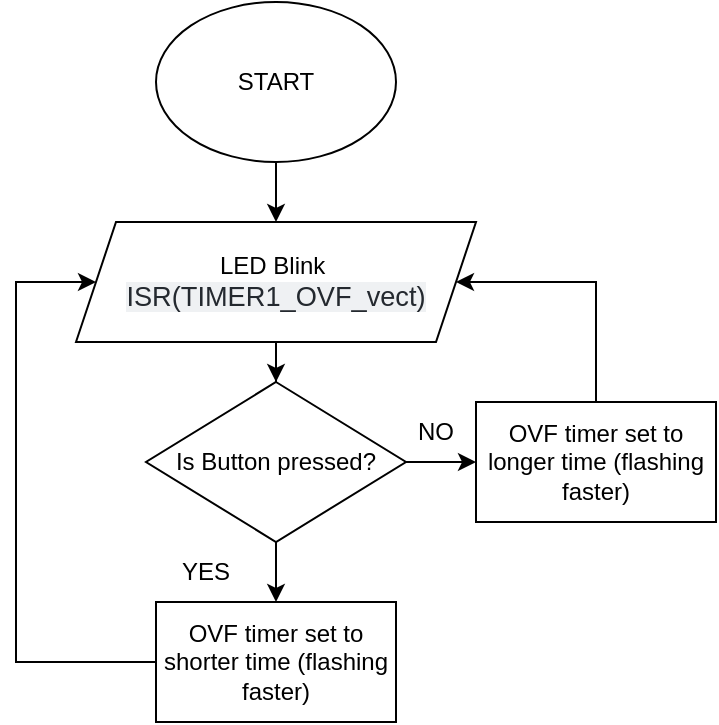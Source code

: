 <mxfile version="15.5.4" type="device"><diagram id="QPwl1NszpWlIUPliSSs7" name="Page-1"><mxGraphModel dx="1038" dy="547" grid="1" gridSize="10" guides="1" tooltips="1" connect="1" arrows="1" fold="1" page="1" pageScale="1" pageWidth="1169" pageHeight="1654" math="0" shadow="0"><root><mxCell id="0"/><mxCell id="1" parent="0"/><mxCell id="UUrzr9rNAa5RONWTtmcL-16" style="edgeStyle=orthogonalEdgeStyle;rounded=0;orthogonalLoop=1;jettySize=auto;html=1;entryX=0.5;entryY=0;entryDx=0;entryDy=0;" edge="1" parent="1" source="UUrzr9rNAa5RONWTtmcL-1" target="UUrzr9rNAa5RONWTtmcL-2"><mxGeometry relative="1" as="geometry"/></mxCell><mxCell id="UUrzr9rNAa5RONWTtmcL-1" value="START" style="ellipse;whiteSpace=wrap;html=1;" vertex="1" parent="1"><mxGeometry x="420" y="40" width="120" height="80" as="geometry"/></mxCell><mxCell id="UUrzr9rNAa5RONWTtmcL-15" style="edgeStyle=orthogonalEdgeStyle;rounded=0;orthogonalLoop=1;jettySize=auto;html=1;entryX=0.5;entryY=0;entryDx=0;entryDy=0;" edge="1" parent="1" source="UUrzr9rNAa5RONWTtmcL-2" target="UUrzr9rNAa5RONWTtmcL-3"><mxGeometry relative="1" as="geometry"/></mxCell><mxCell id="UUrzr9rNAa5RONWTtmcL-2" value="LED Blink&amp;nbsp;&lt;br&gt;&lt;span style=&quot;color: rgb(36 , 41 , 47) ; font-family: , , &amp;#34;sf mono&amp;#34; , &amp;#34;menlo&amp;#34; , &amp;#34;consolas&amp;#34; , &amp;#34;liberation mono&amp;#34; , monospace ; font-size: 13.6px ; text-align: left ; background-color: rgba(175 , 184 , 193 , 0.2)&quot;&gt;ISR(TIMER1_OVF_vect)&lt;/span&gt;" style="shape=parallelogram;perimeter=parallelogramPerimeter;whiteSpace=wrap;html=1;fixedSize=1;" vertex="1" parent="1"><mxGeometry x="380" y="150" width="200" height="60" as="geometry"/></mxCell><mxCell id="UUrzr9rNAa5RONWTtmcL-8" value="" style="edgeStyle=orthogonalEdgeStyle;rounded=0;orthogonalLoop=1;jettySize=auto;html=1;" edge="1" parent="1" source="UUrzr9rNAa5RONWTtmcL-3" target="UUrzr9rNAa5RONWTtmcL-6"><mxGeometry relative="1" as="geometry"/></mxCell><mxCell id="UUrzr9rNAa5RONWTtmcL-9" value="" style="edgeStyle=orthogonalEdgeStyle;rounded=0;orthogonalLoop=1;jettySize=auto;html=1;" edge="1" parent="1" source="UUrzr9rNAa5RONWTtmcL-3" target="UUrzr9rNAa5RONWTtmcL-5"><mxGeometry relative="1" as="geometry"/></mxCell><mxCell id="UUrzr9rNAa5RONWTtmcL-3" value="Is Button pressed?" style="rhombus;whiteSpace=wrap;html=1;" vertex="1" parent="1"><mxGeometry x="415" y="230" width="130" height="80" as="geometry"/></mxCell><mxCell id="UUrzr9rNAa5RONWTtmcL-11" style="edgeStyle=orthogonalEdgeStyle;rounded=0;orthogonalLoop=1;jettySize=auto;html=1;entryX=1;entryY=0.5;entryDx=0;entryDy=0;" edge="1" parent="1" source="UUrzr9rNAa5RONWTtmcL-5" target="UUrzr9rNAa5RONWTtmcL-2"><mxGeometry relative="1" as="geometry"><mxPoint x="590" y="170" as="targetPoint"/><Array as="points"><mxPoint x="640" y="180"/></Array></mxGeometry></mxCell><mxCell id="UUrzr9rNAa5RONWTtmcL-5" value="&lt;span&gt;OVF timer set to longer time (flashing faster)&lt;/span&gt;" style="rounded=0;whiteSpace=wrap;html=1;" vertex="1" parent="1"><mxGeometry x="580" y="240" width="120" height="60" as="geometry"/></mxCell><mxCell id="UUrzr9rNAa5RONWTtmcL-10" style="edgeStyle=orthogonalEdgeStyle;rounded=0;orthogonalLoop=1;jettySize=auto;html=1;" edge="1" parent="1" source="UUrzr9rNAa5RONWTtmcL-6" target="UUrzr9rNAa5RONWTtmcL-2"><mxGeometry relative="1" as="geometry"><mxPoint x="360" y="170" as="targetPoint"/><Array as="points"><mxPoint x="350" y="370"/><mxPoint x="350" y="180"/></Array></mxGeometry></mxCell><mxCell id="UUrzr9rNAa5RONWTtmcL-6" value="OVF timer set to shorter time (flashing faster)" style="rounded=0;whiteSpace=wrap;html=1;" vertex="1" parent="1"><mxGeometry x="420" y="340" width="120" height="60" as="geometry"/></mxCell><mxCell id="UUrzr9rNAa5RONWTtmcL-12" value="YES" style="text;html=1;strokeColor=none;fillColor=none;align=center;verticalAlign=middle;whiteSpace=wrap;rounded=0;" vertex="1" parent="1"><mxGeometry x="415" y="310" width="60" height="30" as="geometry"/></mxCell><mxCell id="UUrzr9rNAa5RONWTtmcL-13" value="NO" style="text;html=1;strokeColor=none;fillColor=none;align=center;verticalAlign=middle;whiteSpace=wrap;rounded=0;" vertex="1" parent="1"><mxGeometry x="530" y="240" width="60" height="30" as="geometry"/></mxCell></root></mxGraphModel></diagram></mxfile>
